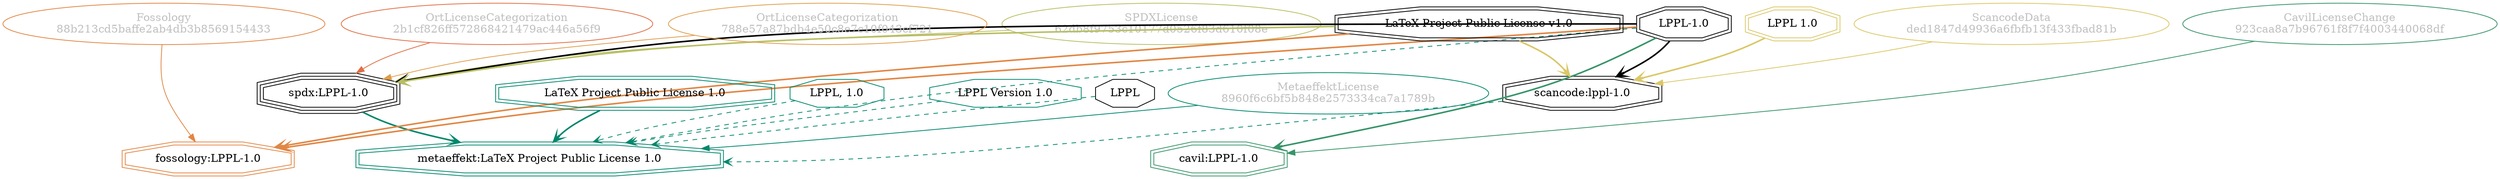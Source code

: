 strict digraph {
    node [shape=box];
    graph [splines=curved];
    2565 [label="SPDXLicense\n62db8f9753c10177d0526f83d610f08e"
         ,fontcolor=gray
         ,color="#b8bf62"
         ,fillcolor="beige;1"
         ,shape=ellipse];
    2566 [label="spdx:LPPL-1.0"
         ,shape=tripleoctagon];
    2567 [label="LPPL-1.0"
         ,shape=doubleoctagon];
    2568 [label="LaTeX Project Public License v1.0"
         ,shape=doubleoctagon];
    7015 [label=LPPL,shape=octagon];
    18806 [label="ScancodeData\nded1847d49936a6fbfb13f433fbad81b"
          ,fontcolor=gray
          ,color="#dac767"
          ,fillcolor="beige;1"
          ,shape=ellipse];
    18807 [label="scancode:lppl-1.0"
          ,shape=doubleoctagon];
    18808 [label="LPPL 1.0"
          ,color="#dac767"
          ,shape=doubleoctagon];
    26390 [label="Fossology\n88b213cd5baffe2ab4db3b8569154433"
          ,fontcolor=gray
          ,color="#e18745"
          ,fillcolor="beige;1"
          ,shape=ellipse];
    26391 [label="fossology:LPPL-1.0"
          ,color="#e18745"
          ,shape=doubleoctagon];
    28793 [label="OrtLicenseCategorization\n2b1cf826ff572868421479ac446a56f9"
          ,fontcolor=gray
          ,color="#e06f45"
          ,fillcolor="beige;1"
          ,shape=ellipse];
    35546 [label="OrtLicenseCategorization\n788e57a87bdb4e50c8e7c10f043cf721"
          ,fontcolor=gray
          ,color="#e09d4b"
          ,fillcolor="beige;1"
          ,shape=ellipse];
    37120 [label="CavilLicenseChange\n923caa8a7b96761f8f7f4003440068df"
          ,fontcolor=gray
          ,color="#379469"
          ,fillcolor="beige;1"
          ,shape=ellipse];
    37121 [label="cavil:LPPL-1.0"
          ,color="#379469"
          ,shape=doubleoctagon];
    44637 [label="MetaeffektLicense\n8960f6c6bf5b848e2573334ca7a1789b"
          ,fontcolor=gray
          ,color="#00876c"
          ,fillcolor="beige;1"
          ,shape=ellipse];
    44638 [label="metaeffekt:LaTeX Project Public License 1.0"
          ,color="#00876c"
          ,shape=doubleoctagon];
    44639 [label="LaTeX Project Public License 1.0"
          ,color="#00876c"
          ,shape=doubleoctagon];
    44640 [label="LPPL, 1.0"
          ,color="#00876c"
          ,shape=octagon];
    44641 [label="LPPL Version 1.0"
          ,color="#00876c"
          ,shape=octagon];
    2565 -> 2566 [weight=0.5
                 ,color="#b8bf62"];
    2566 -> 44638 [style=bold
                  ,arrowhead=vee
                  ,weight=0.7
                  ,color="#00876c"];
    2567 -> 2566 [style=bold
                 ,arrowhead=vee
                 ,weight=0.7];
    2567 -> 18807 [style=bold
                  ,arrowhead=vee
                  ,weight=0.7];
    2567 -> 26391 [style=bold
                  ,arrowhead=vee
                  ,weight=0.7
                  ,color="#e18745"];
    2567 -> 37121 [style=bold
                  ,arrowhead=vee
                  ,weight=0.7
                  ,color="#379469"];
    2567 -> 37121 [style=bold
                  ,arrowhead=vee
                  ,weight=0.7
                  ,color="#379469"];
    2567 -> 44638 [style=dashed
                  ,arrowhead=vee
                  ,weight=0.5
                  ,color="#00876c"];
    2568 -> 2566 [style=bold
                 ,arrowhead=vee
                 ,weight=0.7
                 ,color="#b8bf62"];
    2568 -> 18807 [style=bold
                  ,arrowhead=vee
                  ,weight=0.7
                  ,color="#dac767"];
    2568 -> 26391 [style=bold
                  ,arrowhead=vee
                  ,weight=0.7
                  ,color="#e18745"];
    7015 -> 44638 [style=dashed
                  ,arrowhead=vee
                  ,weight=0.5
                  ,color="#00876c"];
    18806 -> 18807 [weight=0.5
                   ,color="#dac767"];
    18807 -> 44638 [style=dashed
                   ,arrowhead=vee
                   ,weight=0.5
                   ,color="#00876c"];
    18808 -> 18807 [style=bold
                   ,arrowhead=vee
                   ,weight=0.7
                   ,color="#dac767"];
    26390 -> 26391 [weight=0.5
                   ,color="#e18745"];
    28793 -> 2566 [weight=0.5
                  ,color="#e06f45"];
    35546 -> 2566 [weight=0.5
                  ,color="#e09d4b"];
    37120 -> 37121 [weight=0.5
                   ,color="#379469"];
    44637 -> 44638 [weight=0.5
                   ,color="#00876c"];
    44639 -> 44638 [style=bold
                   ,arrowhead=vee
                   ,weight=0.7
                   ,color="#00876c"];
    44639 -> 44638 [style=bold
                   ,arrowhead=vee
                   ,weight=0.7
                   ,color="#00876c"];
    44640 -> 44638 [style=dashed
                   ,arrowhead=vee
                   ,weight=0.5
                   ,color="#00876c"];
    44641 -> 44638 [style=dashed
                   ,arrowhead=vee
                   ,weight=0.5
                   ,color="#00876c"];
}
